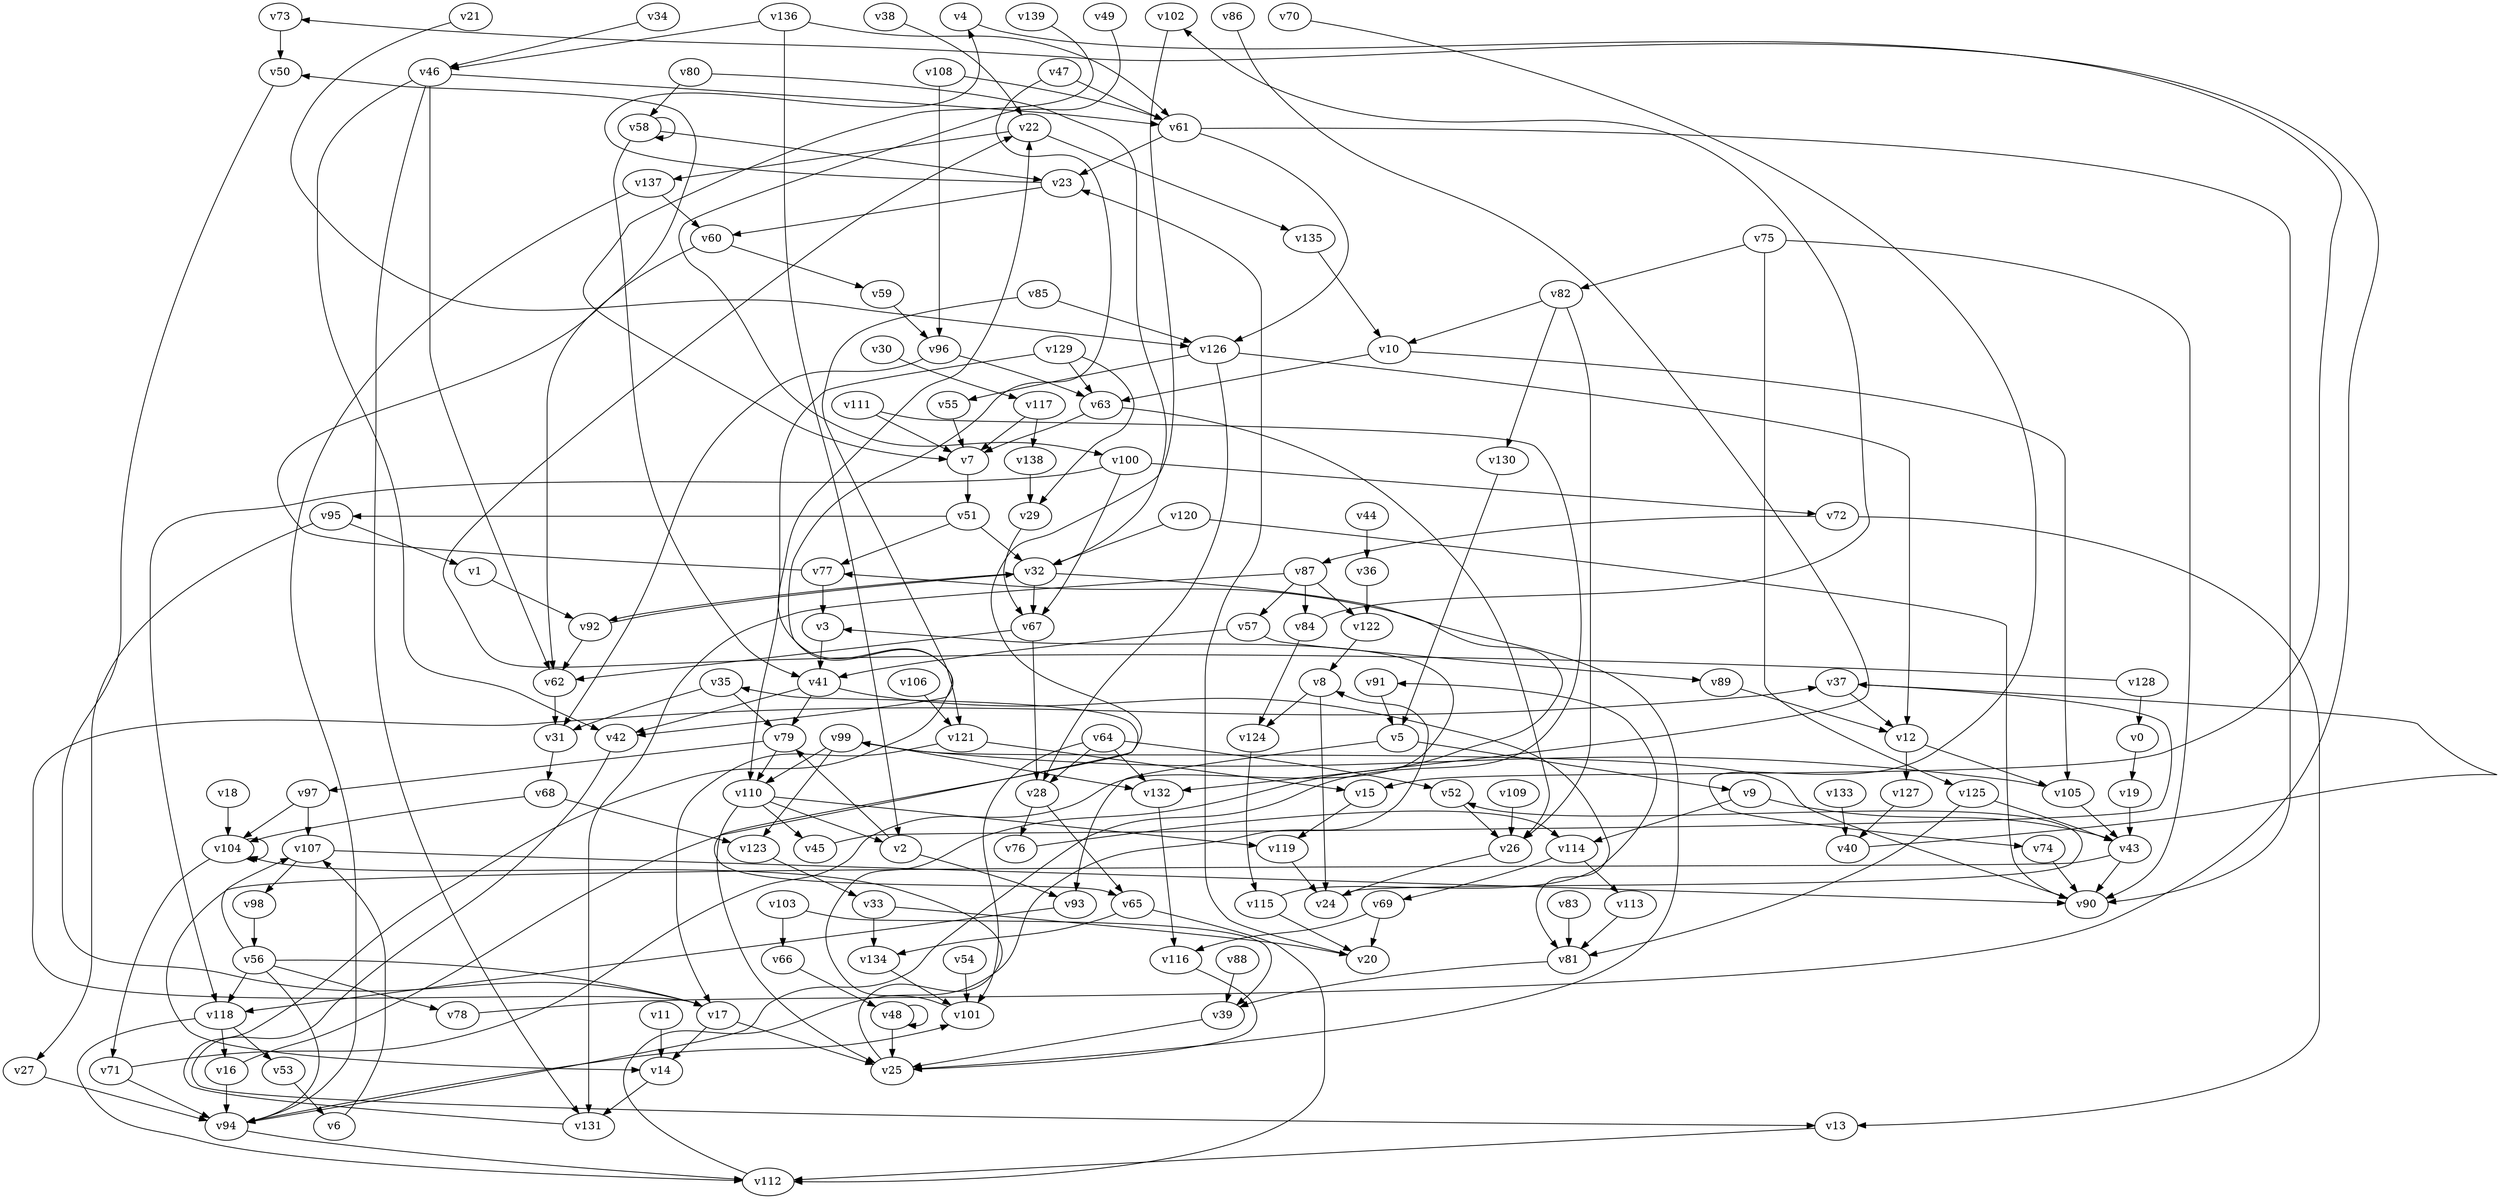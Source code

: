 // Benchmark game 200 - 140 vertices
// time_bound: 37
// targets: v62
digraph G {
    v0 [name="v0", player=1];
    v1 [name="v1", player=0];
    v2 [name="v2", player=1];
    v3 [name="v3", player=0];
    v4 [name="v4", player=1];
    v5 [name="v5", player=0];
    v6 [name="v6", player=0];
    v7 [name="v7", player=1];
    v8 [name="v8", player=1];
    v9 [name="v9", player=0];
    v10 [name="v10", player=0];
    v11 [name="v11", player=1];
    v12 [name="v12", player=0];
    v13 [name="v13", player=1];
    v14 [name="v14", player=1];
    v15 [name="v15", player=1];
    v16 [name="v16", player=0];
    v17 [name="v17", player=0];
    v18 [name="v18", player=1];
    v19 [name="v19", player=1];
    v20 [name="v20", player=1];
    v21 [name="v21", player=1];
    v22 [name="v22", player=1];
    v23 [name="v23", player=0];
    v24 [name="v24", player=0];
    v25 [name="v25", player=0];
    v26 [name="v26", player=1];
    v27 [name="v27", player=1];
    v28 [name="v28", player=0];
    v29 [name="v29", player=1];
    v30 [name="v30", player=0];
    v31 [name="v31", player=1];
    v32 [name="v32", player=0];
    v33 [name="v33", player=0];
    v34 [name="v34", player=0];
    v35 [name="v35", player=0];
    v36 [name="v36", player=0];
    v37 [name="v37", player=1];
    v38 [name="v38", player=0];
    v39 [name="v39", player=0];
    v40 [name="v40", player=0];
    v41 [name="v41", player=0];
    v42 [name="v42", player=1];
    v43 [name="v43", player=1];
    v44 [name="v44", player=1];
    v45 [name="v45", player=1];
    v46 [name="v46", player=1];
    v47 [name="v47", player=1];
    v48 [name="v48", player=0];
    v49 [name="v49", player=1];
    v50 [name="v50", player=1];
    v51 [name="v51", player=1];
    v52 [name="v52", player=0];
    v53 [name="v53", player=0];
    v54 [name="v54", player=1];
    v55 [name="v55", player=0];
    v56 [name="v56", player=0];
    v57 [name="v57", player=1];
    v58 [name="v58", player=0];
    v59 [name="v59", player=0];
    v60 [name="v60", player=1];
    v61 [name="v61", player=0];
    v62 [name="v62", player=1, target=1];
    v63 [name="v63", player=1];
    v64 [name="v64", player=1];
    v65 [name="v65", player=1];
    v66 [name="v66", player=0];
    v67 [name="v67", player=1];
    v68 [name="v68", player=0];
    v69 [name="v69", player=1];
    v70 [name="v70", player=1];
    v71 [name="v71", player=1];
    v72 [name="v72", player=1];
    v73 [name="v73", player=0];
    v74 [name="v74", player=0];
    v75 [name="v75", player=1];
    v76 [name="v76", player=1];
    v77 [name="v77", player=1];
    v78 [name="v78", player=0];
    v79 [name="v79", player=0];
    v80 [name="v80", player=1];
    v81 [name="v81", player=0];
    v82 [name="v82", player=0];
    v83 [name="v83", player=1];
    v84 [name="v84", player=0];
    v85 [name="v85", player=1];
    v86 [name="v86", player=1];
    v87 [name="v87", player=1];
    v88 [name="v88", player=1];
    v89 [name="v89", player=0];
    v90 [name="v90", player=1];
    v91 [name="v91", player=1];
    v92 [name="v92", player=0];
    v93 [name="v93", player=0];
    v94 [name="v94", player=1];
    v95 [name="v95", player=1];
    v96 [name="v96", player=1];
    v97 [name="v97", player=1];
    v98 [name="v98", player=1];
    v99 [name="v99", player=0];
    v100 [name="v100", player=0];
    v101 [name="v101", player=0];
    v102 [name="v102", player=1];
    v103 [name="v103", player=1];
    v104 [name="v104", player=1];
    v105 [name="v105", player=1];
    v106 [name="v106", player=0];
    v107 [name="v107", player=0];
    v108 [name="v108", player=1];
    v109 [name="v109", player=0];
    v110 [name="v110", player=1];
    v111 [name="v111", player=1];
    v112 [name="v112", player=1];
    v113 [name="v113", player=1];
    v114 [name="v114", player=0];
    v115 [name="v115", player=0];
    v116 [name="v116", player=1];
    v117 [name="v117", player=0];
    v118 [name="v118", player=1];
    v119 [name="v119", player=0];
    v120 [name="v120", player=1];
    v121 [name="v121", player=1];
    v122 [name="v122", player=0];
    v123 [name="v123", player=1];
    v124 [name="v124", player=1];
    v125 [name="v125", player=0];
    v126 [name="v126", player=1];
    v127 [name="v127", player=0];
    v128 [name="v128", player=0];
    v129 [name="v129", player=0];
    v130 [name="v130", player=1];
    v131 [name="v131", player=0];
    v132 [name="v132", player=1];
    v133 [name="v133", player=1];
    v134 [name="v134", player=0];
    v135 [name="v135", player=0];
    v136 [name="v136", player=0];
    v137 [name="v137", player=0];
    v138 [name="v138", player=0];
    v139 [name="v139", player=1];

    v0 -> v19;
    v1 -> v92;
    v2 -> v79;
    v3 -> v41;
    v4 -> v15 [constraint="t >= 4"];
    v5 -> v93;
    v6 -> v107;
    v7 -> v51;
    v8 -> v124;
    v9 -> v114;
    v10 -> v63;
    v11 -> v14;
    v12 -> v127;
    v13 -> v112;
    v14 -> v131;
    v15 -> v119;
    v16 -> v35 [constraint="t mod 3 == 2"];
    v17 -> v37 [constraint="t < 11"];
    v18 -> v104;
    v19 -> v43;
    v20 -> v23;
    v21 -> v126 [constraint="t >= 2"];
    v22 -> v137;
    v23 -> v4 [constraint="t < 11"];
    v24 -> v52 [constraint="t >= 2"];
    v25 -> v104 [constraint="t < 14"];
    v26 -> v24;
    v27 -> v94;
    v28 -> v76;
    v29 -> v67;
    v30 -> v117;
    v31 -> v68;
    v32 -> v25;
    v33 -> v20;
    v34 -> v46 [constraint="t mod 5 == 1"];
    v35 -> v79;
    v36 -> v122;
    v37 -> v12;
    v38 -> v22 [constraint="t < 10"];
    v39 -> v25;
    v40 -> v37 [constraint="t mod 4 == 3"];
    v41 -> v79;
    v42 -> v13 [constraint="t >= 4"];
    v43 -> v14 [constraint="t >= 2"];
    v44 -> v36;
    v45 -> v37 [constraint="t >= 5"];
    v46 -> v42;
    v47 -> v42 [constraint="t >= 3"];
    v48 -> v25;
    v49 -> v100 [constraint="t >= 5"];
    v50 -> v17 [constraint="t mod 4 == 0"];
    v51 -> v95 [constraint="t >= 5"];
    v52 -> v26;
    v53 -> v6;
    v54 -> v101;
    v55 -> v7;
    v56 -> v17;
    v57 -> v89;
    v58 -> v58;
    v59 -> v96;
    v60 -> v62;
    v61 -> v90;
    v62 -> v31;
    v63 -> v7;
    v64 -> v28;
    v65 -> v112;
    v66 -> v48;
    v67 -> v62 [constraint="t mod 3 == 0"];
    v68 -> v104;
    v69 -> v116;
    v70 -> v74 [constraint="t mod 3 == 0"];
    v71 -> v3 [constraint="t < 11"];
    v72 -> v13;
    v73 -> v50;
    v74 -> v90;
    v75 -> v90;
    v76 -> v114 [constraint="t >= 1"];
    v77 -> v50 [constraint="t >= 3"];
    v78 -> v73 [constraint="t mod 5 == 2"];
    v79 -> v110;
    v80 -> v32;
    v81 -> v39;
    v82 -> v10;
    v83 -> v81;
    v84 -> v102 [constraint="t >= 3"];
    v85 -> v126;
    v86 -> v132 [constraint="t mod 3 == 2"];
    v87 -> v122;
    v88 -> v39;
    v89 -> v12;
    v90 -> v99 [constraint="t mod 4 == 0"];
    v91 -> v5;
    v92 -> v62;
    v93 -> v118 [constraint="t >= 1"];
    v94 -> v101 [constraint="t < 15"];
    v95 -> v27;
    v96 -> v63;
    v97 -> v104;
    v98 -> v56;
    v99 -> v132;
    v100 -> v72;
    v101 -> v77 [constraint="t mod 3 == 0"];
    v102 -> v65 [constraint="t >= 2"];
    v103 -> v39 [constraint="t < 10"];
    v104 -> v71;
    v105 -> v99 [constraint="t mod 3 == 1"];
    v106 -> v121;
    v107 -> v90;
    v108 -> v61;
    v109 -> v26;
    v110 -> v2;
    v111 -> v94 [constraint="t < 8"];
    v112 -> v8 [constraint="t mod 3 == 0"];
    v113 -> v81;
    v114 -> v113;
    v115 -> v91 [constraint="t >= 1"];
    v116 -> v25 [constraint="t >= 3"];
    v117 -> v138;
    v118 -> v112;
    v119 -> v24;
    v120 -> v90;
    v121 -> v15;
    v122 -> v8;
    v123 -> v33;
    v124 -> v115;
    v125 -> v81;
    v126 -> v28;
    v127 -> v40;
    v128 -> v22 [constraint="t mod 5 == 1"];
    v129 -> v110;
    v130 -> v5;
    v131 -> v22 [constraint="t >= 1"];
    v132 -> v116;
    v133 -> v40;
    v134 -> v101;
    v135 -> v10;
    v136 -> v2;
    v137 -> v94;
    v138 -> v29;
    v139 -> v7 [constraint="t >= 3"];
    v33 -> v134;
    v32 -> v92;
    v110 -> v45;
    v128 -> v0;
    v12 -> v105;
    v120 -> v32;
    v16 -> v94;
    v108 -> v96;
    v46 -> v131;
    v115 -> v20;
    v126 -> v12;
    v47 -> v61;
    v118 -> v16;
    v51 -> v77;
    v64 -> v132;
    v85 -> v121;
    v129 -> v29;
    v94 -> v112;
    v114 -> v69;
    v125 -> v43;
    v51 -> v32;
    v99 -> v110;
    v17 -> v25;
    v110 -> v119;
    v8 -> v24;
    v41 -> v42;
    v104 -> v104;
    v118 -> v53;
    v58 -> v41;
    v103 -> v66;
    v95 -> v1;
    v46 -> v62;
    v100 -> v118;
    v65 -> v134;
    v82 -> v26;
    v64 -> v52;
    v56 -> v94;
    v92 -> v32;
    v48 -> v48;
    v5 -> v9;
    v23 -> v60;
    v96 -> v31;
    v10 -> v105;
    v84 -> v124;
    v60 -> v59;
    v117 -> v7;
    v61 -> v126;
    v87 -> v84;
    v9 -> v43;
    v137 -> v60;
    v56 -> v118;
    v41 -> v81;
    v22 -> v135;
    v67 -> v28;
    v77 -> v3;
    v100 -> v67;
    v129 -> v63;
    v136 -> v46;
    v110 -> v25;
    v111 -> v7;
    v107 -> v98;
    v105 -> v43;
    v87 -> v131;
    v57 -> v41;
    v82 -> v130;
    v32 -> v67;
    v28 -> v65;
    v136 -> v61;
    v17 -> v14;
    v58 -> v23;
    v43 -> v90;
    v61 -> v23;
    v64 -> v101;
    v71 -> v94;
    v80 -> v58;
    v126 -> v55;
    v79 -> v97;
    v2 -> v93;
    v121 -> v17;
    v99 -> v123;
    v87 -> v57;
    v68 -> v123;
    v75 -> v125;
    v75 -> v82;
    v56 -> v78;
    v46 -> v61;
    v72 -> v87;
    v63 -> v26;
    v69 -> v20;
    v56 -> v107;
    v35 -> v31;
    v97 -> v107;
}
